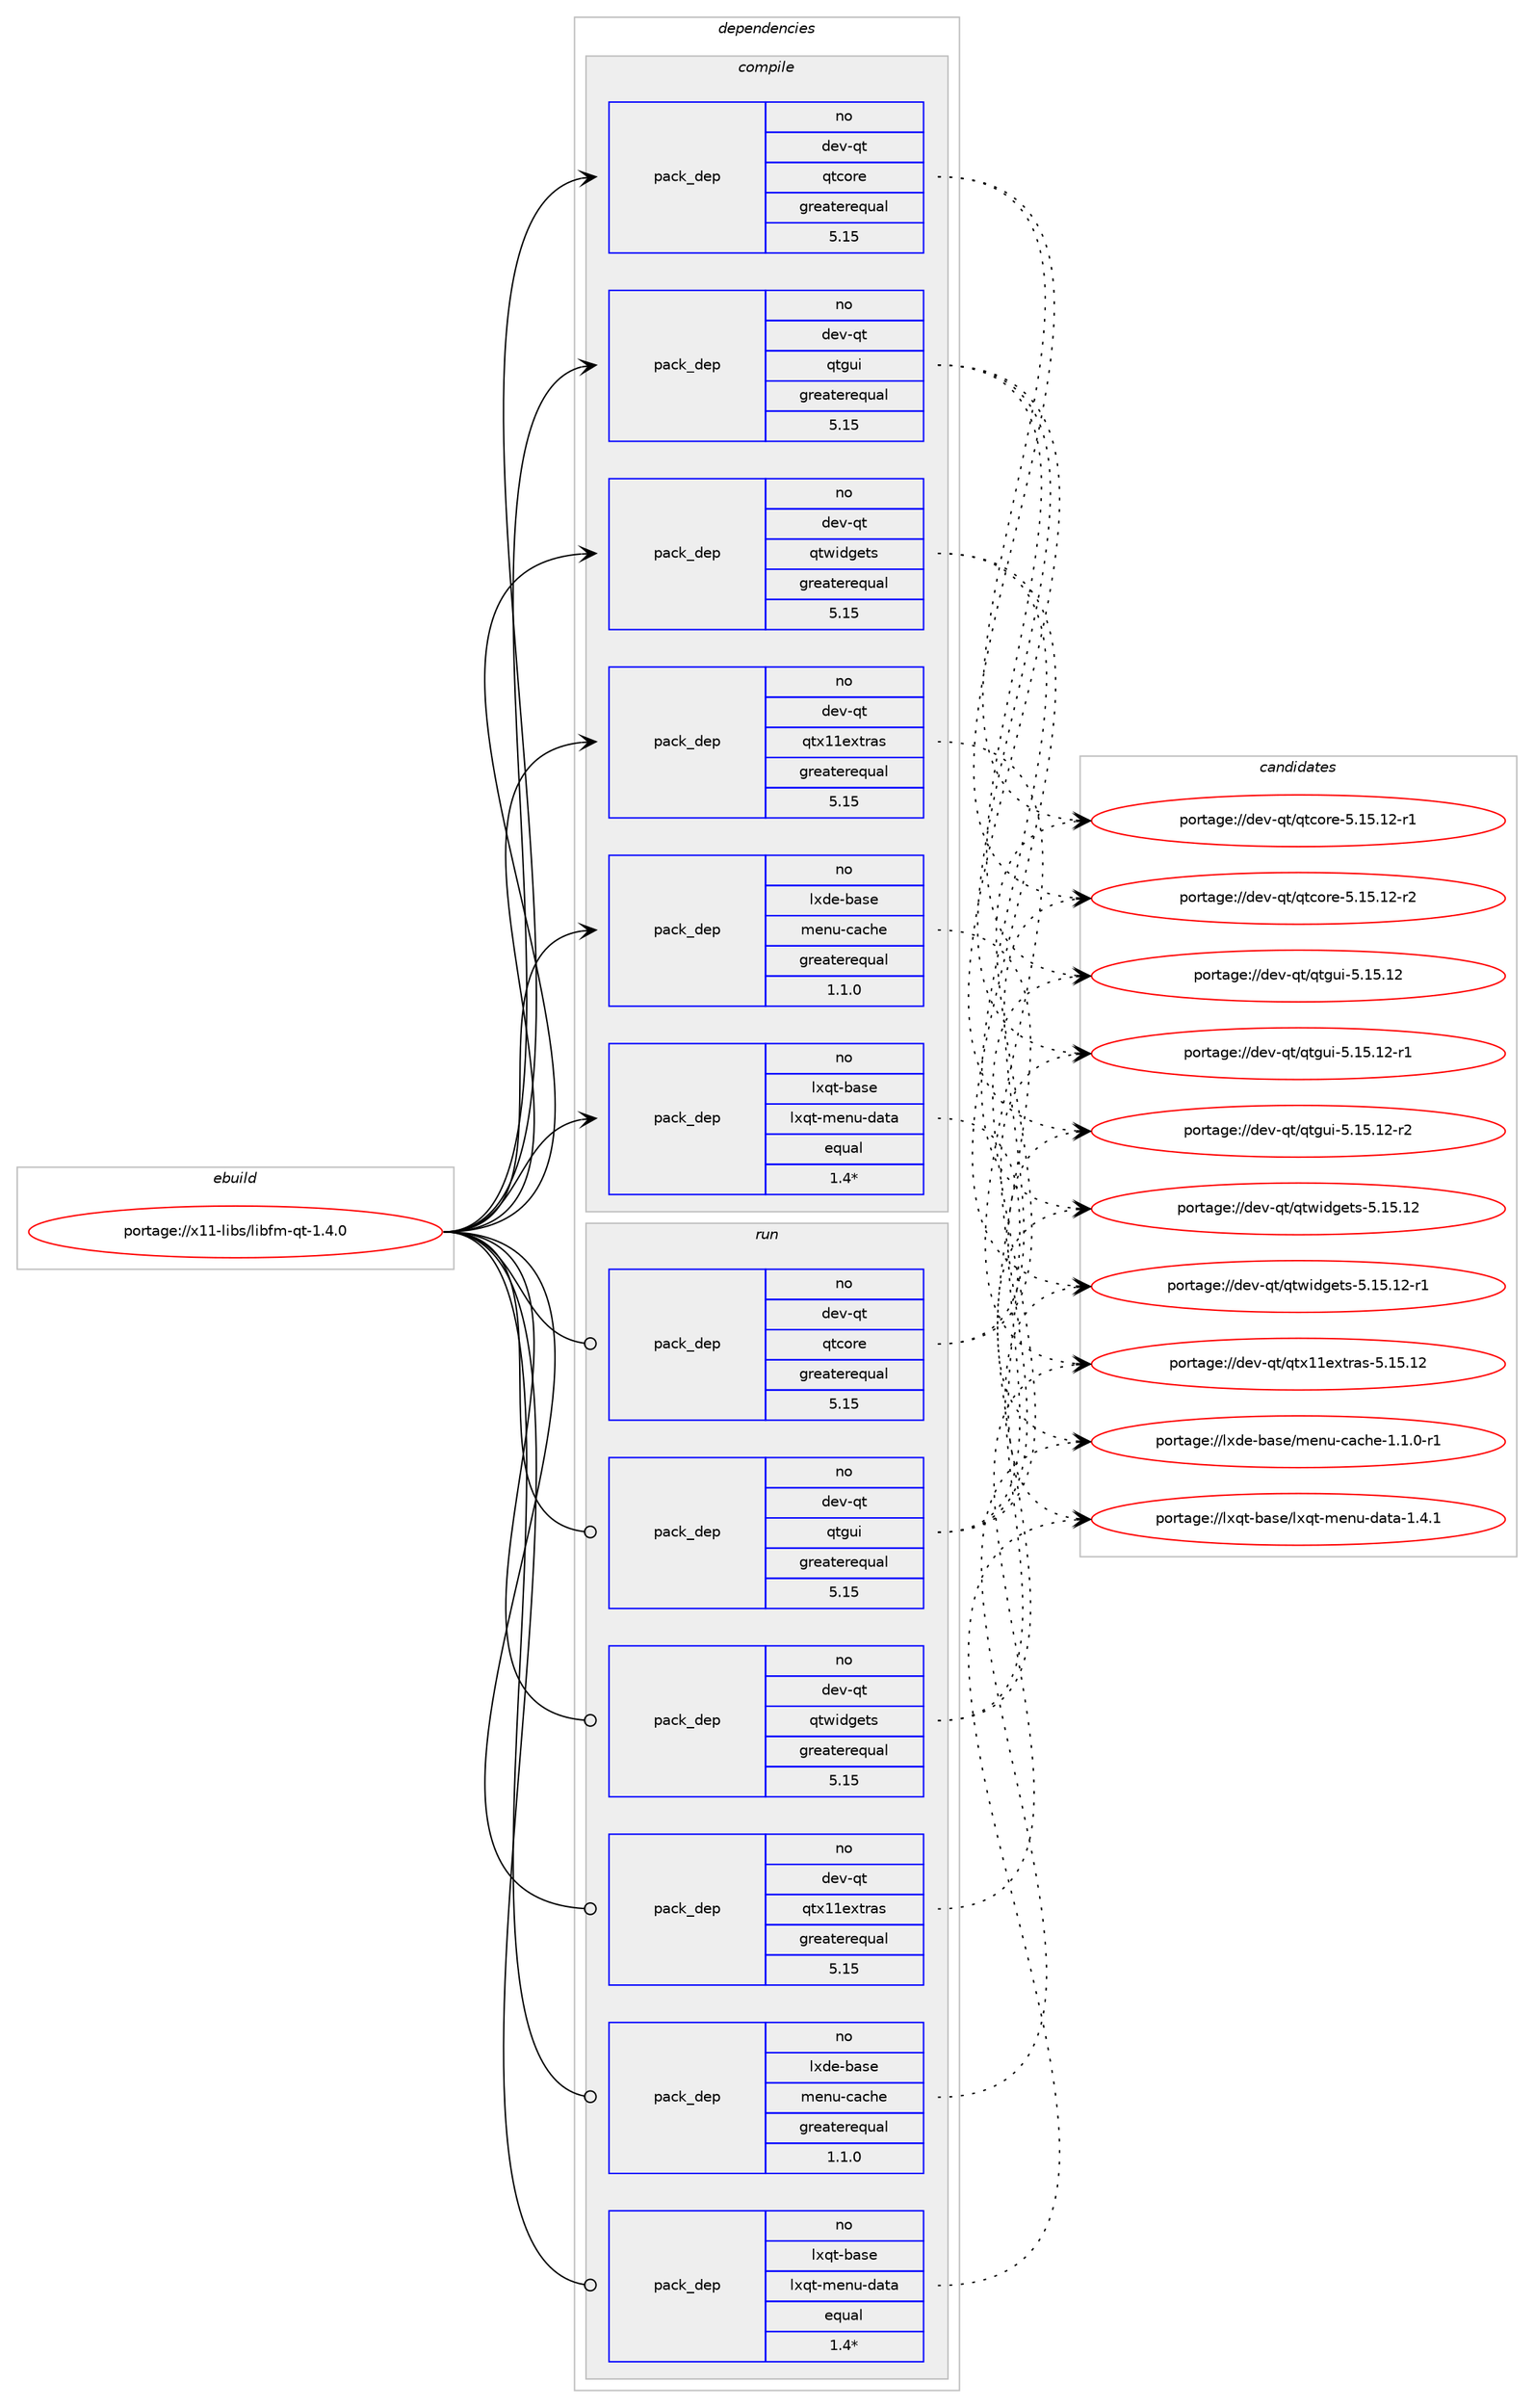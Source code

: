 digraph prolog {

# *************
# Graph options
# *************

newrank=true;
concentrate=true;
compound=true;
graph [rankdir=LR,fontname=Helvetica,fontsize=10,ranksep=1.5];#, ranksep=2.5, nodesep=0.2];
edge  [arrowhead=vee];
node  [fontname=Helvetica,fontsize=10];

# **********
# The ebuild
# **********

subgraph cluster_leftcol {
color=gray;
rank=same;
label=<<i>ebuild</i>>;
id [label="portage://x11-libs/libfm-qt-1.4.0", color=red, width=4, href="../x11-libs/libfm-qt-1.4.0.svg"];
}

# ****************
# The dependencies
# ****************

subgraph cluster_midcol {
color=gray;
label=<<i>dependencies</i>>;
subgraph cluster_compile {
fillcolor="#eeeeee";
style=filled;
label=<<i>compile</i>>;
# *** BEGIN UNKNOWN DEPENDENCY TYPE (TODO) ***
# id -> package_dependency(portage://x11-libs/libfm-qt-1.4.0,install,no,dev-libs,glib,none,[,,],[slot(2)],[])
# *** END UNKNOWN DEPENDENCY TYPE (TODO) ***

subgraph pack9778 {
dependency29208 [label=<<TABLE BORDER="0" CELLBORDER="1" CELLSPACING="0" CELLPADDING="4" WIDTH="220"><TR><TD ROWSPAN="6" CELLPADDING="30">pack_dep</TD></TR><TR><TD WIDTH="110">no</TD></TR><TR><TD>dev-qt</TD></TR><TR><TD>qtcore</TD></TR><TR><TD>greaterequal</TD></TR><TR><TD>5.15</TD></TR></TABLE>>, shape=none, color=blue];
}
id:e -> dependency29208:w [weight=20,style="solid",arrowhead="vee"];
subgraph pack9779 {
dependency29209 [label=<<TABLE BORDER="0" CELLBORDER="1" CELLSPACING="0" CELLPADDING="4" WIDTH="220"><TR><TD ROWSPAN="6" CELLPADDING="30">pack_dep</TD></TR><TR><TD WIDTH="110">no</TD></TR><TR><TD>dev-qt</TD></TR><TR><TD>qtgui</TD></TR><TR><TD>greaterequal</TD></TR><TR><TD>5.15</TD></TR></TABLE>>, shape=none, color=blue];
}
id:e -> dependency29209:w [weight=20,style="solid",arrowhead="vee"];
subgraph pack9780 {
dependency29210 [label=<<TABLE BORDER="0" CELLBORDER="1" CELLSPACING="0" CELLPADDING="4" WIDTH="220"><TR><TD ROWSPAN="6" CELLPADDING="30">pack_dep</TD></TR><TR><TD WIDTH="110">no</TD></TR><TR><TD>dev-qt</TD></TR><TR><TD>qtwidgets</TD></TR><TR><TD>greaterequal</TD></TR><TR><TD>5.15</TD></TR></TABLE>>, shape=none, color=blue];
}
id:e -> dependency29210:w [weight=20,style="solid",arrowhead="vee"];
subgraph pack9781 {
dependency29211 [label=<<TABLE BORDER="0" CELLBORDER="1" CELLSPACING="0" CELLPADDING="4" WIDTH="220"><TR><TD ROWSPAN="6" CELLPADDING="30">pack_dep</TD></TR><TR><TD WIDTH="110">no</TD></TR><TR><TD>dev-qt</TD></TR><TR><TD>qtx11extras</TD></TR><TR><TD>greaterequal</TD></TR><TR><TD>5.15</TD></TR></TABLE>>, shape=none, color=blue];
}
id:e -> dependency29211:w [weight=20,style="solid",arrowhead="vee"];
subgraph pack9782 {
dependency29212 [label=<<TABLE BORDER="0" CELLBORDER="1" CELLSPACING="0" CELLPADDING="4" WIDTH="220"><TR><TD ROWSPAN="6" CELLPADDING="30">pack_dep</TD></TR><TR><TD WIDTH="110">no</TD></TR><TR><TD>lxde-base</TD></TR><TR><TD>menu-cache</TD></TR><TR><TD>greaterequal</TD></TR><TR><TD>1.1.0</TD></TR></TABLE>>, shape=none, color=blue];
}
id:e -> dependency29212:w [weight=20,style="solid",arrowhead="vee"];
subgraph pack9783 {
dependency29213 [label=<<TABLE BORDER="0" CELLBORDER="1" CELLSPACING="0" CELLPADDING="4" WIDTH="220"><TR><TD ROWSPAN="6" CELLPADDING="30">pack_dep</TD></TR><TR><TD WIDTH="110">no</TD></TR><TR><TD>lxqt-base</TD></TR><TR><TD>lxqt-menu-data</TD></TR><TR><TD>equal</TD></TR><TR><TD>1.4*</TD></TR></TABLE>>, shape=none, color=blue];
}
id:e -> dependency29213:w [weight=20,style="solid",arrowhead="vee"];
# *** BEGIN UNKNOWN DEPENDENCY TYPE (TODO) ***
# id -> package_dependency(portage://x11-libs/libfm-qt-1.4.0,install,no,media-libs,libexif,none,[,,],[],[])
# *** END UNKNOWN DEPENDENCY TYPE (TODO) ***

# *** BEGIN UNKNOWN DEPENDENCY TYPE (TODO) ***
# id -> package_dependency(portage://x11-libs/libfm-qt-1.4.0,install,no,x11-libs,libxcb,none,[,,],any_same_slot,[])
# *** END UNKNOWN DEPENDENCY TYPE (TODO) ***

}
subgraph cluster_compileandrun {
fillcolor="#eeeeee";
style=filled;
label=<<i>compile and run</i>>;
}
subgraph cluster_run {
fillcolor="#eeeeee";
style=filled;
label=<<i>run</i>>;
# *** BEGIN UNKNOWN DEPENDENCY TYPE (TODO) ***
# id -> package_dependency(portage://x11-libs/libfm-qt-1.4.0,run,no,dev-libs,glib,none,[,,],[slot(2)],[])
# *** END UNKNOWN DEPENDENCY TYPE (TODO) ***

subgraph pack9784 {
dependency29214 [label=<<TABLE BORDER="0" CELLBORDER="1" CELLSPACING="0" CELLPADDING="4" WIDTH="220"><TR><TD ROWSPAN="6" CELLPADDING="30">pack_dep</TD></TR><TR><TD WIDTH="110">no</TD></TR><TR><TD>dev-qt</TD></TR><TR><TD>qtcore</TD></TR><TR><TD>greaterequal</TD></TR><TR><TD>5.15</TD></TR></TABLE>>, shape=none, color=blue];
}
id:e -> dependency29214:w [weight=20,style="solid",arrowhead="odot"];
subgraph pack9785 {
dependency29215 [label=<<TABLE BORDER="0" CELLBORDER="1" CELLSPACING="0" CELLPADDING="4" WIDTH="220"><TR><TD ROWSPAN="6" CELLPADDING="30">pack_dep</TD></TR><TR><TD WIDTH="110">no</TD></TR><TR><TD>dev-qt</TD></TR><TR><TD>qtgui</TD></TR><TR><TD>greaterequal</TD></TR><TR><TD>5.15</TD></TR></TABLE>>, shape=none, color=blue];
}
id:e -> dependency29215:w [weight=20,style="solid",arrowhead="odot"];
subgraph pack9786 {
dependency29216 [label=<<TABLE BORDER="0" CELLBORDER="1" CELLSPACING="0" CELLPADDING="4" WIDTH="220"><TR><TD ROWSPAN="6" CELLPADDING="30">pack_dep</TD></TR><TR><TD WIDTH="110">no</TD></TR><TR><TD>dev-qt</TD></TR><TR><TD>qtwidgets</TD></TR><TR><TD>greaterequal</TD></TR><TR><TD>5.15</TD></TR></TABLE>>, shape=none, color=blue];
}
id:e -> dependency29216:w [weight=20,style="solid",arrowhead="odot"];
subgraph pack9787 {
dependency29217 [label=<<TABLE BORDER="0" CELLBORDER="1" CELLSPACING="0" CELLPADDING="4" WIDTH="220"><TR><TD ROWSPAN="6" CELLPADDING="30">pack_dep</TD></TR><TR><TD WIDTH="110">no</TD></TR><TR><TD>dev-qt</TD></TR><TR><TD>qtx11extras</TD></TR><TR><TD>greaterequal</TD></TR><TR><TD>5.15</TD></TR></TABLE>>, shape=none, color=blue];
}
id:e -> dependency29217:w [weight=20,style="solid",arrowhead="odot"];
subgraph pack9788 {
dependency29218 [label=<<TABLE BORDER="0" CELLBORDER="1" CELLSPACING="0" CELLPADDING="4" WIDTH="220"><TR><TD ROWSPAN="6" CELLPADDING="30">pack_dep</TD></TR><TR><TD WIDTH="110">no</TD></TR><TR><TD>lxde-base</TD></TR><TR><TD>menu-cache</TD></TR><TR><TD>greaterequal</TD></TR><TR><TD>1.1.0</TD></TR></TABLE>>, shape=none, color=blue];
}
id:e -> dependency29218:w [weight=20,style="solid",arrowhead="odot"];
subgraph pack9789 {
dependency29219 [label=<<TABLE BORDER="0" CELLBORDER="1" CELLSPACING="0" CELLPADDING="4" WIDTH="220"><TR><TD ROWSPAN="6" CELLPADDING="30">pack_dep</TD></TR><TR><TD WIDTH="110">no</TD></TR><TR><TD>lxqt-base</TD></TR><TR><TD>lxqt-menu-data</TD></TR><TR><TD>equal</TD></TR><TR><TD>1.4*</TD></TR></TABLE>>, shape=none, color=blue];
}
id:e -> dependency29219:w [weight=20,style="solid",arrowhead="odot"];
# *** BEGIN UNKNOWN DEPENDENCY TYPE (TODO) ***
# id -> package_dependency(portage://x11-libs/libfm-qt-1.4.0,run,no,media-libs,libexif,none,[,,],[],[])
# *** END UNKNOWN DEPENDENCY TYPE (TODO) ***

# *** BEGIN UNKNOWN DEPENDENCY TYPE (TODO) ***
# id -> package_dependency(portage://x11-libs/libfm-qt-1.4.0,run,no,x11-libs,libxcb,none,[,,],any_same_slot,[])
# *** END UNKNOWN DEPENDENCY TYPE (TODO) ***

}
}

# **************
# The candidates
# **************

subgraph cluster_choices {
rank=same;
color=gray;
label=<<i>candidates</i>>;

subgraph choice9778 {
color=black;
nodesep=1;
choice10010111845113116471131169911111410145534649534649504511449 [label="portage://dev-qt/qtcore-5.15.12-r1", color=red, width=4,href="../dev-qt/qtcore-5.15.12-r1.svg"];
choice10010111845113116471131169911111410145534649534649504511450 [label="portage://dev-qt/qtcore-5.15.12-r2", color=red, width=4,href="../dev-qt/qtcore-5.15.12-r2.svg"];
dependency29208:e -> choice10010111845113116471131169911111410145534649534649504511449:w [style=dotted,weight="100"];
dependency29208:e -> choice10010111845113116471131169911111410145534649534649504511450:w [style=dotted,weight="100"];
}
subgraph choice9779 {
color=black;
nodesep=1;
choice10010111845113116471131161031171054553464953464950 [label="portage://dev-qt/qtgui-5.15.12", color=red, width=4,href="../dev-qt/qtgui-5.15.12.svg"];
choice100101118451131164711311610311710545534649534649504511449 [label="portage://dev-qt/qtgui-5.15.12-r1", color=red, width=4,href="../dev-qt/qtgui-5.15.12-r1.svg"];
choice100101118451131164711311610311710545534649534649504511450 [label="portage://dev-qt/qtgui-5.15.12-r2", color=red, width=4,href="../dev-qt/qtgui-5.15.12-r2.svg"];
dependency29209:e -> choice10010111845113116471131161031171054553464953464950:w [style=dotted,weight="100"];
dependency29209:e -> choice100101118451131164711311610311710545534649534649504511449:w [style=dotted,weight="100"];
dependency29209:e -> choice100101118451131164711311610311710545534649534649504511450:w [style=dotted,weight="100"];
}
subgraph choice9780 {
color=black;
nodesep=1;
choice10010111845113116471131161191051001031011161154553464953464950 [label="portage://dev-qt/qtwidgets-5.15.12", color=red, width=4,href="../dev-qt/qtwidgets-5.15.12.svg"];
choice100101118451131164711311611910510010310111611545534649534649504511449 [label="portage://dev-qt/qtwidgets-5.15.12-r1", color=red, width=4,href="../dev-qt/qtwidgets-5.15.12-r1.svg"];
dependency29210:e -> choice10010111845113116471131161191051001031011161154553464953464950:w [style=dotted,weight="100"];
dependency29210:e -> choice100101118451131164711311611910510010310111611545534649534649504511449:w [style=dotted,weight="100"];
}
subgraph choice9781 {
color=black;
nodesep=1;
choice10010111845113116471131161204949101120116114971154553464953464950 [label="portage://dev-qt/qtx11extras-5.15.12", color=red, width=4,href="../dev-qt/qtx11extras-5.15.12.svg"];
dependency29211:e -> choice10010111845113116471131161204949101120116114971154553464953464950:w [style=dotted,weight="100"];
}
subgraph choice9782 {
color=black;
nodesep=1;
choice10812010010145989711510147109101110117459997991041014549464946484511449 [label="portage://lxde-base/menu-cache-1.1.0-r1", color=red, width=4,href="../lxde-base/menu-cache-1.1.0-r1.svg"];
dependency29212:e -> choice10812010010145989711510147109101110117459997991041014549464946484511449:w [style=dotted,weight="100"];
}
subgraph choice9783 {
color=black;
nodesep=1;
choice1081201131164598971151014710812011311645109101110117451009711697454946524649 [label="portage://lxqt-base/lxqt-menu-data-1.4.1", color=red, width=4,href="../lxqt-base/lxqt-menu-data-1.4.1.svg"];
dependency29213:e -> choice1081201131164598971151014710812011311645109101110117451009711697454946524649:w [style=dotted,weight="100"];
}
subgraph choice9784 {
color=black;
nodesep=1;
choice10010111845113116471131169911111410145534649534649504511449 [label="portage://dev-qt/qtcore-5.15.12-r1", color=red, width=4,href="../dev-qt/qtcore-5.15.12-r1.svg"];
choice10010111845113116471131169911111410145534649534649504511450 [label="portage://dev-qt/qtcore-5.15.12-r2", color=red, width=4,href="../dev-qt/qtcore-5.15.12-r2.svg"];
dependency29214:e -> choice10010111845113116471131169911111410145534649534649504511449:w [style=dotted,weight="100"];
dependency29214:e -> choice10010111845113116471131169911111410145534649534649504511450:w [style=dotted,weight="100"];
}
subgraph choice9785 {
color=black;
nodesep=1;
choice10010111845113116471131161031171054553464953464950 [label="portage://dev-qt/qtgui-5.15.12", color=red, width=4,href="../dev-qt/qtgui-5.15.12.svg"];
choice100101118451131164711311610311710545534649534649504511449 [label="portage://dev-qt/qtgui-5.15.12-r1", color=red, width=4,href="../dev-qt/qtgui-5.15.12-r1.svg"];
choice100101118451131164711311610311710545534649534649504511450 [label="portage://dev-qt/qtgui-5.15.12-r2", color=red, width=4,href="../dev-qt/qtgui-5.15.12-r2.svg"];
dependency29215:e -> choice10010111845113116471131161031171054553464953464950:w [style=dotted,weight="100"];
dependency29215:e -> choice100101118451131164711311610311710545534649534649504511449:w [style=dotted,weight="100"];
dependency29215:e -> choice100101118451131164711311610311710545534649534649504511450:w [style=dotted,weight="100"];
}
subgraph choice9786 {
color=black;
nodesep=1;
choice10010111845113116471131161191051001031011161154553464953464950 [label="portage://dev-qt/qtwidgets-5.15.12", color=red, width=4,href="../dev-qt/qtwidgets-5.15.12.svg"];
choice100101118451131164711311611910510010310111611545534649534649504511449 [label="portage://dev-qt/qtwidgets-5.15.12-r1", color=red, width=4,href="../dev-qt/qtwidgets-5.15.12-r1.svg"];
dependency29216:e -> choice10010111845113116471131161191051001031011161154553464953464950:w [style=dotted,weight="100"];
dependency29216:e -> choice100101118451131164711311611910510010310111611545534649534649504511449:w [style=dotted,weight="100"];
}
subgraph choice9787 {
color=black;
nodesep=1;
choice10010111845113116471131161204949101120116114971154553464953464950 [label="portage://dev-qt/qtx11extras-5.15.12", color=red, width=4,href="../dev-qt/qtx11extras-5.15.12.svg"];
dependency29217:e -> choice10010111845113116471131161204949101120116114971154553464953464950:w [style=dotted,weight="100"];
}
subgraph choice9788 {
color=black;
nodesep=1;
choice10812010010145989711510147109101110117459997991041014549464946484511449 [label="portage://lxde-base/menu-cache-1.1.0-r1", color=red, width=4,href="../lxde-base/menu-cache-1.1.0-r1.svg"];
dependency29218:e -> choice10812010010145989711510147109101110117459997991041014549464946484511449:w [style=dotted,weight="100"];
}
subgraph choice9789 {
color=black;
nodesep=1;
choice1081201131164598971151014710812011311645109101110117451009711697454946524649 [label="portage://lxqt-base/lxqt-menu-data-1.4.1", color=red, width=4,href="../lxqt-base/lxqt-menu-data-1.4.1.svg"];
dependency29219:e -> choice1081201131164598971151014710812011311645109101110117451009711697454946524649:w [style=dotted,weight="100"];
}
}

}
